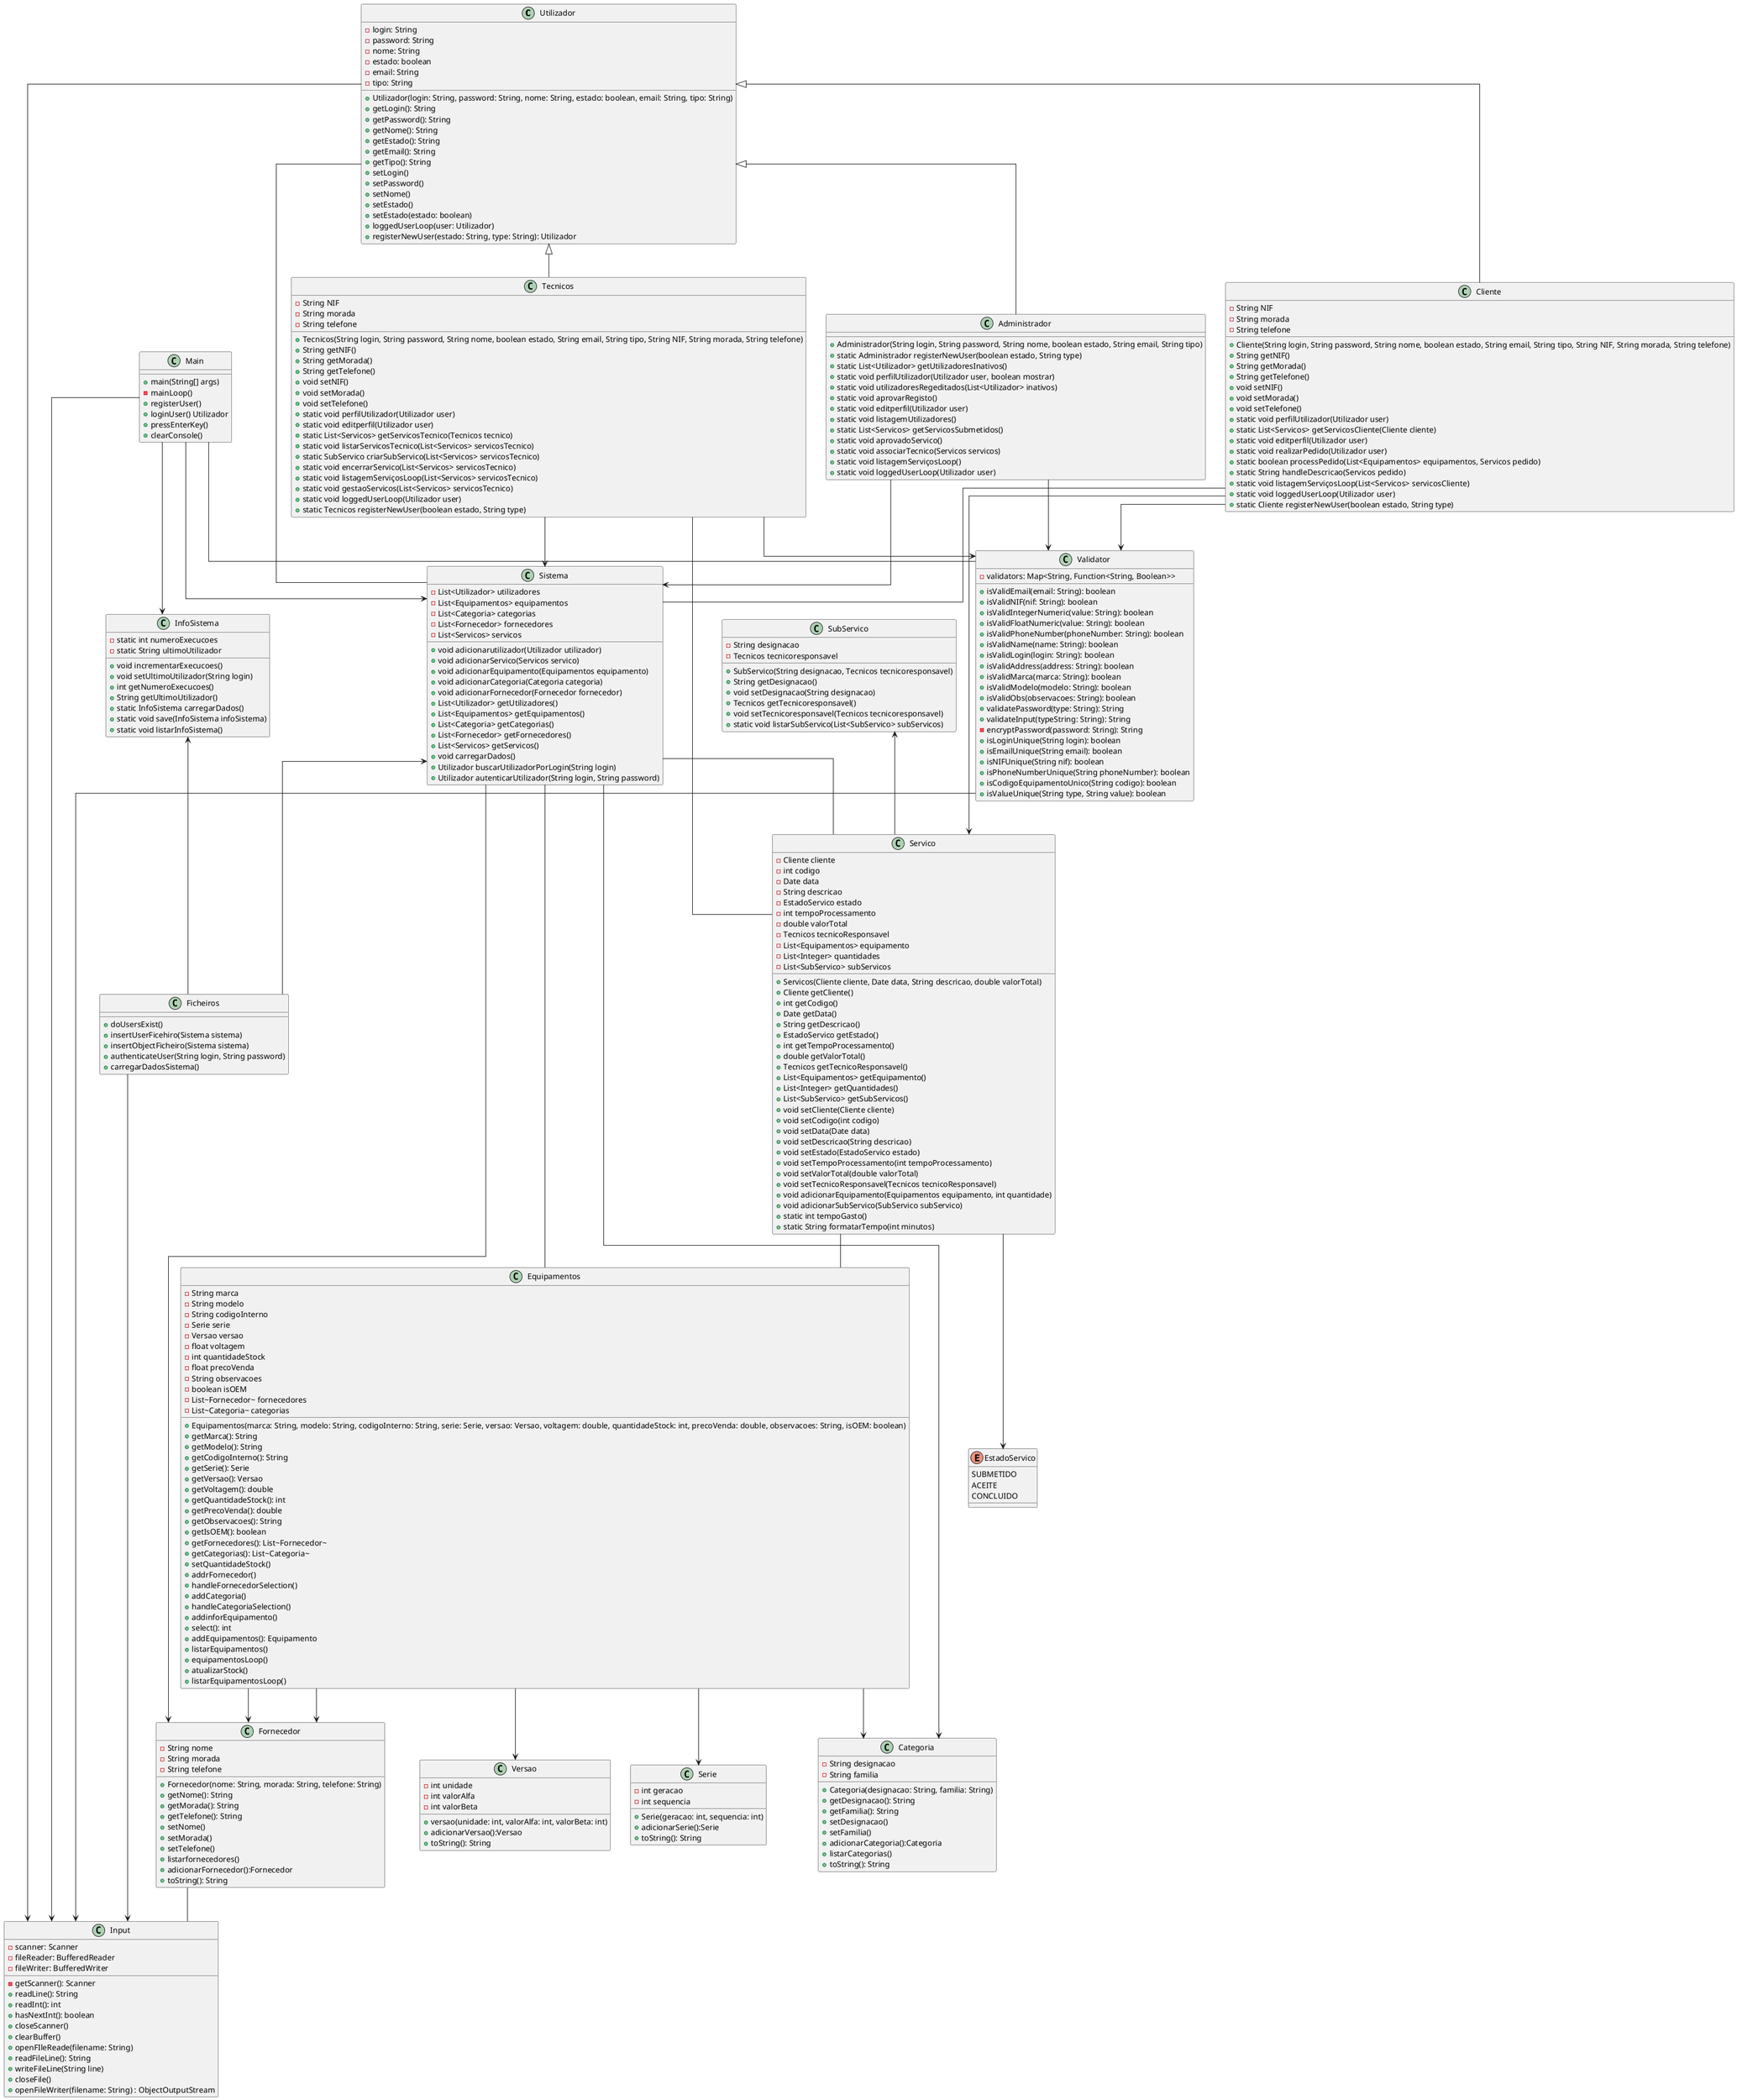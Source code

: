 @startuml diagrama
skinparam Linetype ortho
class Utilizador {
  - login: String
  - password: String
  - nome: String
  - estado: boolean
  - email: String
  - tipo: String

  + Utilizador(login: String, password: String, nome: String, estado: boolean, email: String, tipo: String)
  + getLogin(): String
  + getPassword(): String
  + getNome(): String
  + getEstado(): String
  + getEmail(): String
  + getTipo(): String
  + setLogin()
  + setPassword()
  + setNome()
  + setEstado()
  + setEstado(estado: boolean)
  + loggedUserLoop(user: Utilizador)
  + registerNewUser(estado: String, type: String): Utilizador
}

class Cliente extends Utilizador {
  - String NIF
  - String morada
  - String telefone

  + Cliente(String login, String password, String nome, boolean estado, String email, String tipo, String NIF, String morada, String telefone)
  + String getNIF()
  + String getMorada()
  + String getTelefone()
  + void setNIF()
  + void setMorada()
  + void setTelefone()
  + static void perfilUtilizador(Utilizador user)
  + static List<Servicos> getServicosCliente(Cliente cliente)
  + static void editperfil(Utilizador user)
  + static void realizarPedido(Utilizador user)
  + static boolean processPedido(List<Equipamentos> equipamentos, Servicos pedido)
  + static String handleDescricao(Servicos pedido)
  + static void listagemServiçosLoop(List<Servicos> servicosCliente)
  + static void loggedUserLoop(Utilizador user)
  + static Cliente registerNewUser(boolean estado, String type)
}

class Tecnicos extends Utilizador {
  - String NIF
  - String morada
  - String telefone

  + Tecnicos(String login, String password, String nome, boolean estado, String email, String tipo, String NIF, String morada, String telefone)
  + String getNIF()
  + String getMorada()
  + String getTelefone()
  + void setNIF()
  + void setMorada()
  + void setTelefone()
  + static void perfilUtilizador(Utilizador user)
  + static void editperfil(Utilizador user)
  + static List<Servicos> getServicosTecnico(Tecnicos tecnico)
  + static void listarServicosTecnico(List<Servicos> servicosTecnico)
  + static SubServico criarSubServico(List<Servicos> servicosTecnico)
  + static void encerrarServico(List<Servicos> servicosTecnico)
  + static void listagemServiçosLoop(List<Servicos> servicosTecnico)
  + static void gestaoServicos(List<Servicos> servicosTecnico)
  + static void loggedUserLoop(Utilizador user)
  + static Tecnicos registerNewUser(boolean estado, String type)
}

class Administrador extends Utilizador {
  + Administrador(String login, String password, String nome, boolean estado, String email, String tipo)
  + static Administrador registerNewUser(boolean estado, String type)
  + static List<Utilizador> getUtilizadoresInativos()
  + static void perfilUtilizador(Utilizador user, boolean mostrar)
  + static void utilizadoresRegeditados(List<Utilizador> inativos)
  + static void aprovarRegisto()
  + static void editperfil(Utilizador user)
  + static void listagemUtilizadores()
  + static List<Servicos> getServicosSubmetidos()
  + static void aprovadoServico()
  + static void associarTecnico(Servicos servicos)
  + static void listagemServiçosLoop()
  + static void loggedUserLoop(Utilizador user)
}

class Main {
        +main(String[] args)
        -mainLoop()
        +registerUser()
        +loginUser() Utilizador
        +pressEnterKey()
        +clearConsole()
}

class Validator {
  - validators: Map<String, Function<String, Boolean>>
  + isValidEmail(email: String): boolean
  + isValidNIF(nif: String): boolean
  + isValidIntegerNumeric(value: String): boolean
  + isValidFloatNumeric(value: String): boolean
  + isValidPhoneNumber(phoneNumber: String): boolean
  + isValidName(name: String): boolean
  + isValidLogin(login: String): boolean
  + isValidAddress(address: String): boolean
  + isValidMarca(marca: String): boolean
  + isValidModelo(modelo: String): boolean
  + isValidObs(observacoes: String): boolean
  + validatePassword(type: String): String
  + validateInput(typeString: String): String
  - encryptPassword(password: String): String
  + isLoginUnique(String login): boolean
  + isEmailUnique(String email): boolean
  + isNIFUnique(String nif): boolean
  + isPhoneNumberUnique(String phoneNumber): boolean
  + isCodigoEquipamentoUnico(String codigo): boolean
  + isValueUnique(String type, String value): boolean
}

class Ficheiros {
  + doUsersExist()
  + insertUserFicehiro(Sistema sistema)
  + insertObjectFicheiro(Sistema sistema)
  + authenticateUser(String login, String password)
  + carregarDadosSistema()
}

class Input {
  - scanner: Scanner
  - fileReader: BufferedReader
  - fileWriter: BufferedWriter
  - getScanner(): Scanner
  + readLine(): String
  + readInt(): int
  + hasNextInt(): boolean
  + closeScanner()
  + clearBuffer()
  + openFIleReade(filename: String)
  + readFileLine(): String
  + writeFileLine(String line)
  + closeFile()
  + openFileWriter(filename: String) : ObjectOutputStream
}

class Sistema {
  - List<Utilizador> utilizadores
  - List<Equipamentos> equipamentos
  - List<Categoria> categorias
  - List<Fornecedor> fornecedores
  - List<Servicos> servicos

  + void adicionarutilizador(Utilizador utilizador)
  + void adicionarServico(Servicos servico)
  + void adicionarEquipamento(Equipamentos equipamento)
  + void adicionarCategoria(Categoria categoria)
  + void adicionarFornecedor(Fornecedor fornecedor)
  + List<Utilizador> getUtilizadores()
  + List<Equipamentos> getEquipamentos()
  + List<Categoria> getCategorias()
  + List<Fornecedor> getFornecedores()
  + List<Servicos> getServicos()
  + void carregarDados()
  + Utilizador buscarUtilizadorPorLogin(String login)
  + Utilizador autenticarUtilizador(String login, String password)
}

enum EstadoServico {
    SUBMETIDO
    ACEITE
    CONCLUIDO
}

class Servico {
  - Cliente cliente
  - int codigo
  - Date data
  - String descricao
  - EstadoServico estado
  - int tempoProcessamento
  - double valorTotal
  - Tecnicos tecnicoResponsavel
  - List<Equipamentos> equipamento
  - List<Integer> quantidades
  - List<SubServico> subServicos

  + Servicos(Cliente cliente, Date data, String descricao, double valorTotal)
  + Cliente getCliente()
  + int getCodigo()
  + Date getData()
  + String getDescricao()
  + EstadoServico getEstado()
  + int getTempoProcessamento()
  + double getValorTotal()
  + Tecnicos getTecnicoResponsavel()
  + List<Equipamentos> getEquipamento()
  + List<Integer> getQuantidades()
  + List<SubServico> getSubServicos()
  + void setCliente(Cliente cliente)
  + void setCodigo(int codigo)
  + void setData(Date data)
  + void setDescricao(String descricao)
  + void setEstado(EstadoServico estado)
  + void setTempoProcessamento(int tempoProcessamento)
  + void setValorTotal(double valorTotal)
  + void setTecnicoResponsavel(Tecnicos tecnicoResponsavel)
  + void adicionarEquipamento(Equipamentos equipamento, int quantidade)
  + void adicionarSubServico(SubServico subServico)
  + static int tempoGasto()
  + static String formatarTempo(int minutos)
}

class SubServico{
  - String designacao
  - Tecnicos tecnicoresponsavel

  + SubServico(String designacao, Tecnicos tecnicoresponsavel)
  + String getDesignacao()
  + void setDesignacao(String designacao)
  + Tecnicos getTecnicoresponsavel()
  + void setTecnicoresponsavel(Tecnicos tecnicoresponsavel)
  + static void listarSubServico(List<SubServico> subServicos)
}

class Equipamentos {
    -String marca
    -String modelo
    -String codigoInterno
    -Serie serie
    -Versao versao
    -float voltagem
    -int quantidadeStock
    -float precoVenda
    -String observacoes
    -boolean isOEM
    -List~Fornecedor~ fornecedores
    -List~Categoria~ categorias
    +Equipamentos(marca: String, modelo: String, codigoInterno: String, serie: Serie, versao: Versao, voltagem: double, quantidadeStock: int, precoVenda: double, observacoes: String, isOEM: boolean)
    +getMarca(): String
    +getModelo(): String
    +getCodigoInterno(): String
    +getSerie(): Serie
    +getVersao(): Versao
    +getVoltagem(): double
    +getQuantidadeStock(): int
    +getPrecoVenda(): double
    +getObservacoes(): String
    +getIsOEM(): boolean
    +getFornecedores(): List~Fornecedor~
    +getCategorias(): List~Categoria~
    +setQuantidadeStock()
    +addrFornecedor()
    +handleFornecedorSelection()
    +addCategoria()
    +handleCategoriaSelection()
    +addinforEquipamento()
    +select(): int
    +addEquipamentos(): Equipamento
    +listarEquipamentos()
    +equipamentosLoop()
    +atualizarStock()
    +listarEquipamentosLoop()
}

class Fornecedor {
    -String nome
    -String morada
    -String telefone
    +Fornecedor(nome: String, morada: String, telefone: String)
    +getNome(): String
    +getMorada(): String
    +getTelefone(): String
    +setNome()
    +setMorada()
    +setTelefone()
    +listarfornecedores()
    +adicionarFornecedor():Fornecedor
    +toString(): String
}

class Categoria {
    -String designacao
    -String familia
    +Categoria(designacao: String, familia: String)
    +getDesignacao(): String
    +getFamilia(): String
    +setDesignacao()
    +setFamilia()
    +adicionarCategoria():Categoria
    +listarCategorias()
    +toString(): String
}

class Serie {
    -int geracao
    -int sequencia
    +Serie(geracao: int, sequencia: int)
    +adicionarSerie():Serie
    +toString(): String
}

class Versao {
    -int unidade
    -int valorAlfa
    -int valorBeta
    +versao(unidade: int, valorAlfa: int, valorBeta: int)
    +adicionarVersao():Versao
    +toString(): String
}

class InfoSistema {
  - static int numeroExecucoes
  - static String ultimoUtilizador

  + void incrementarExecucoes()
  + void setUltimoUtilizador(String login)
  + int getNumeroExecucoes()
  + String getUltimoUtilizador()
  + static InfoSistema carregarDados()
  + static void save(InfoSistema infoSistema)
  + static void listarInfoSistema()
}

Sistema -- Utilizador
Sistema -- Servico
Sistema -- Equipamentos
Sistema <-- Ficheiros
Main --> Input
Main -- Validator
Main --> Sistema
Main --> InfoSistema
Tecnicos --> Validator
Tecnicos -- Servico
Tecnicos --> Sistema
Cliente --> Validator
Cliente --> Servico
Cliente -- Sistema
Administrador --> Validator
Administrador --> Sistema
Validator --> Input
Ficheiros --> Input
Utilizador --> Input
Equipamentos --> Fornecedor
Equipamentos --> Categoria
Equipamentos --> Serie
Equipamentos --> Versao
Servico -- Equipamentos
Categoria <-- Sistema
Fornecedor <-- Equipamentos
Fornecedor -- Input
Fornecedor <-- Sistema
SubServico <-- Servico
Servico --> EstadoServico
InfoSistema <-- Ficheiros
